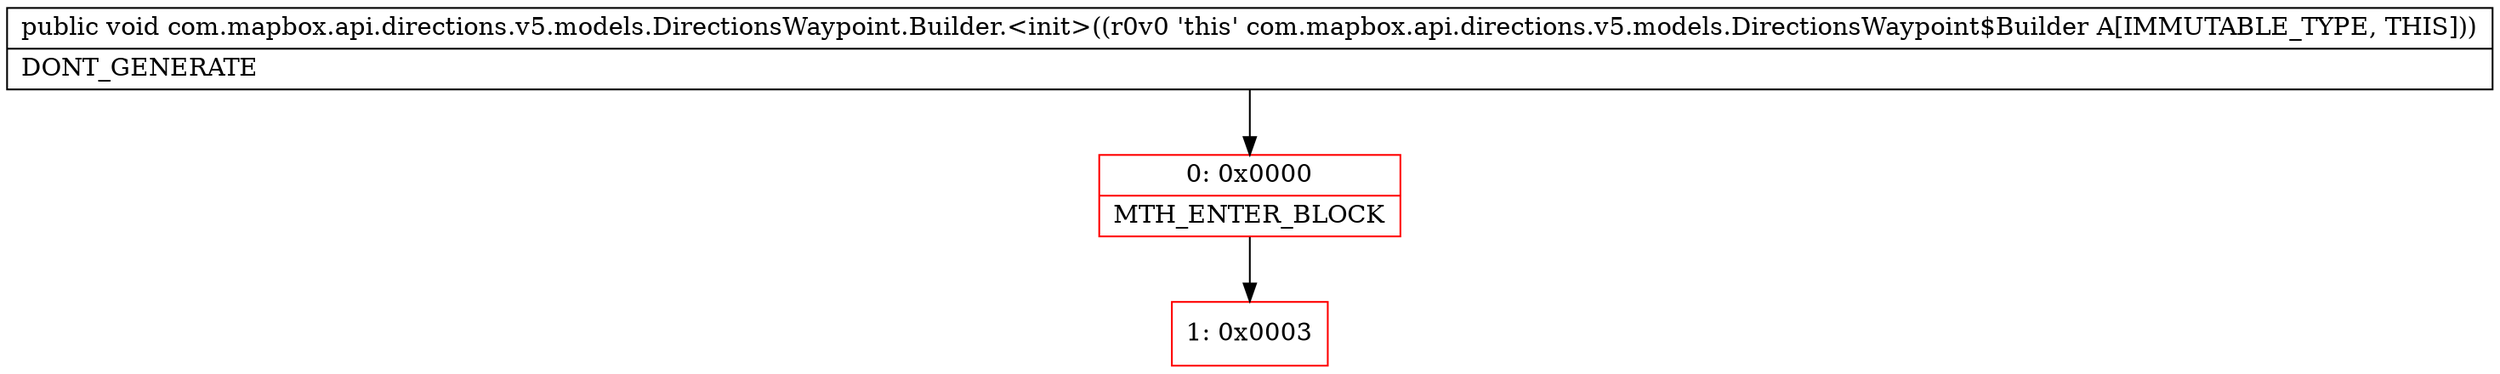 digraph "CFG forcom.mapbox.api.directions.v5.models.DirectionsWaypoint.Builder.\<init\>()V" {
subgraph cluster_Region_447946829 {
label = "R(0)";
node [shape=record,color=blue];
}
Node_0 [shape=record,color=red,label="{0\:\ 0x0000|MTH_ENTER_BLOCK\l}"];
Node_1 [shape=record,color=red,label="{1\:\ 0x0003}"];
MethodNode[shape=record,label="{public void com.mapbox.api.directions.v5.models.DirectionsWaypoint.Builder.\<init\>((r0v0 'this' com.mapbox.api.directions.v5.models.DirectionsWaypoint$Builder A[IMMUTABLE_TYPE, THIS]))  | DONT_GENERATE\l}"];
MethodNode -> Node_0;
Node_0 -> Node_1;
}

